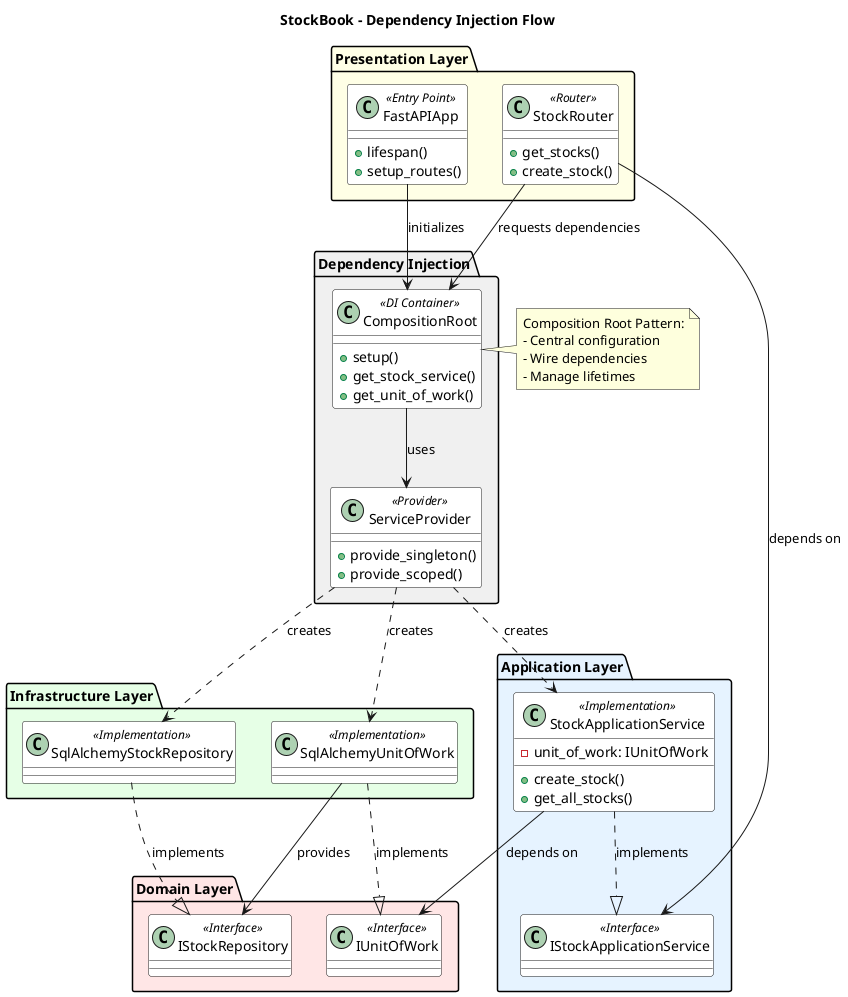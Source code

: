 @startuml 12_dependency_injection
!define COMPONENT(name,type,color) class name <<type>> #color

title StockBook - Dependency Injection Flow

package "Presentation Layer" #FFFFE6 {
  COMPONENT(FastAPIApp, "Entry Point", white) {
    + lifespan()
    + setup_routes()
  }

  COMPONENT(StockRouter, "Router", white) {
    + get_stocks()
    + create_stock()
  }
}

package "Dependency Injection" #F0F0F0 {
  COMPONENT(CompositionRoot, "DI Container", white) {
    + setup()
    + get_stock_service()
    + get_unit_of_work()
  }

  COMPONENT(ServiceProvider, "Provider", white) {
    + provide_singleton()
    + provide_scoped()
  }
}

package "Application Layer" #E6F3FF {
  COMPONENT(IStockApplicationService, "Interface", white)
  COMPONENT(StockApplicationService, "Implementation", white) {
    - unit_of_work: IUnitOfWork
    + create_stock()
    + get_all_stocks()
  }
}

package "Domain Layer" #FFE6E6 {
  COMPONENT(IStockRepository, "Interface", white)
  COMPONENT(IUnitOfWork, "Interface", white)
}

package "Infrastructure Layer" #E6FFE6 {
  COMPONENT(SqlAlchemyStockRepository, "Implementation", white)
  COMPONENT(SqlAlchemyUnitOfWork, "Implementation", white)
}

' Dependency flow
FastAPIApp --> CompositionRoot : initializes
StockRouter --> CompositionRoot : requests dependencies
CompositionRoot --> ServiceProvider : uses

ServiceProvider ..> StockApplicationService : creates
ServiceProvider ..> SqlAlchemyUnitOfWork : creates
ServiceProvider ..> SqlAlchemyStockRepository : creates

StockApplicationService ..|> IStockApplicationService : implements
SqlAlchemyStockRepository ..|> IStockRepository : implements
SqlAlchemyUnitOfWork ..|> IUnitOfWork : implements

StockRouter --> IStockApplicationService : depends on
StockApplicationService --> IUnitOfWork : depends on
SqlAlchemyUnitOfWork --> IStockRepository : provides

note right of CompositionRoot
  Composition Root Pattern:
  - Central configuration
  - Wire dependencies
  - Manage lifetimes
end note

@enduml
